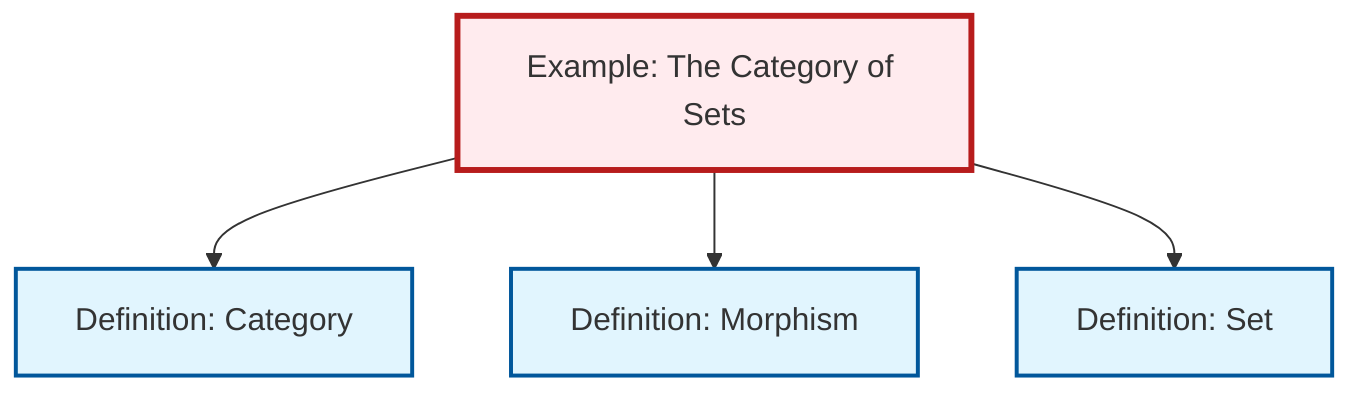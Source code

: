 graph TD
    classDef definition fill:#e1f5fe,stroke:#01579b,stroke-width:2px
    classDef theorem fill:#f3e5f5,stroke:#4a148c,stroke-width:2px
    classDef axiom fill:#fff3e0,stroke:#e65100,stroke-width:2px
    classDef example fill:#e8f5e9,stroke:#1b5e20,stroke-width:2px
    classDef current fill:#ffebee,stroke:#b71c1c,stroke-width:3px
    def-morphism["Definition: Morphism"]:::definition
    ex-set-category["Example: The Category of Sets"]:::example
    def-category["Definition: Category"]:::definition
    def-set["Definition: Set"]:::definition
    ex-set-category --> def-category
    ex-set-category --> def-morphism
    ex-set-category --> def-set
    class ex-set-category current